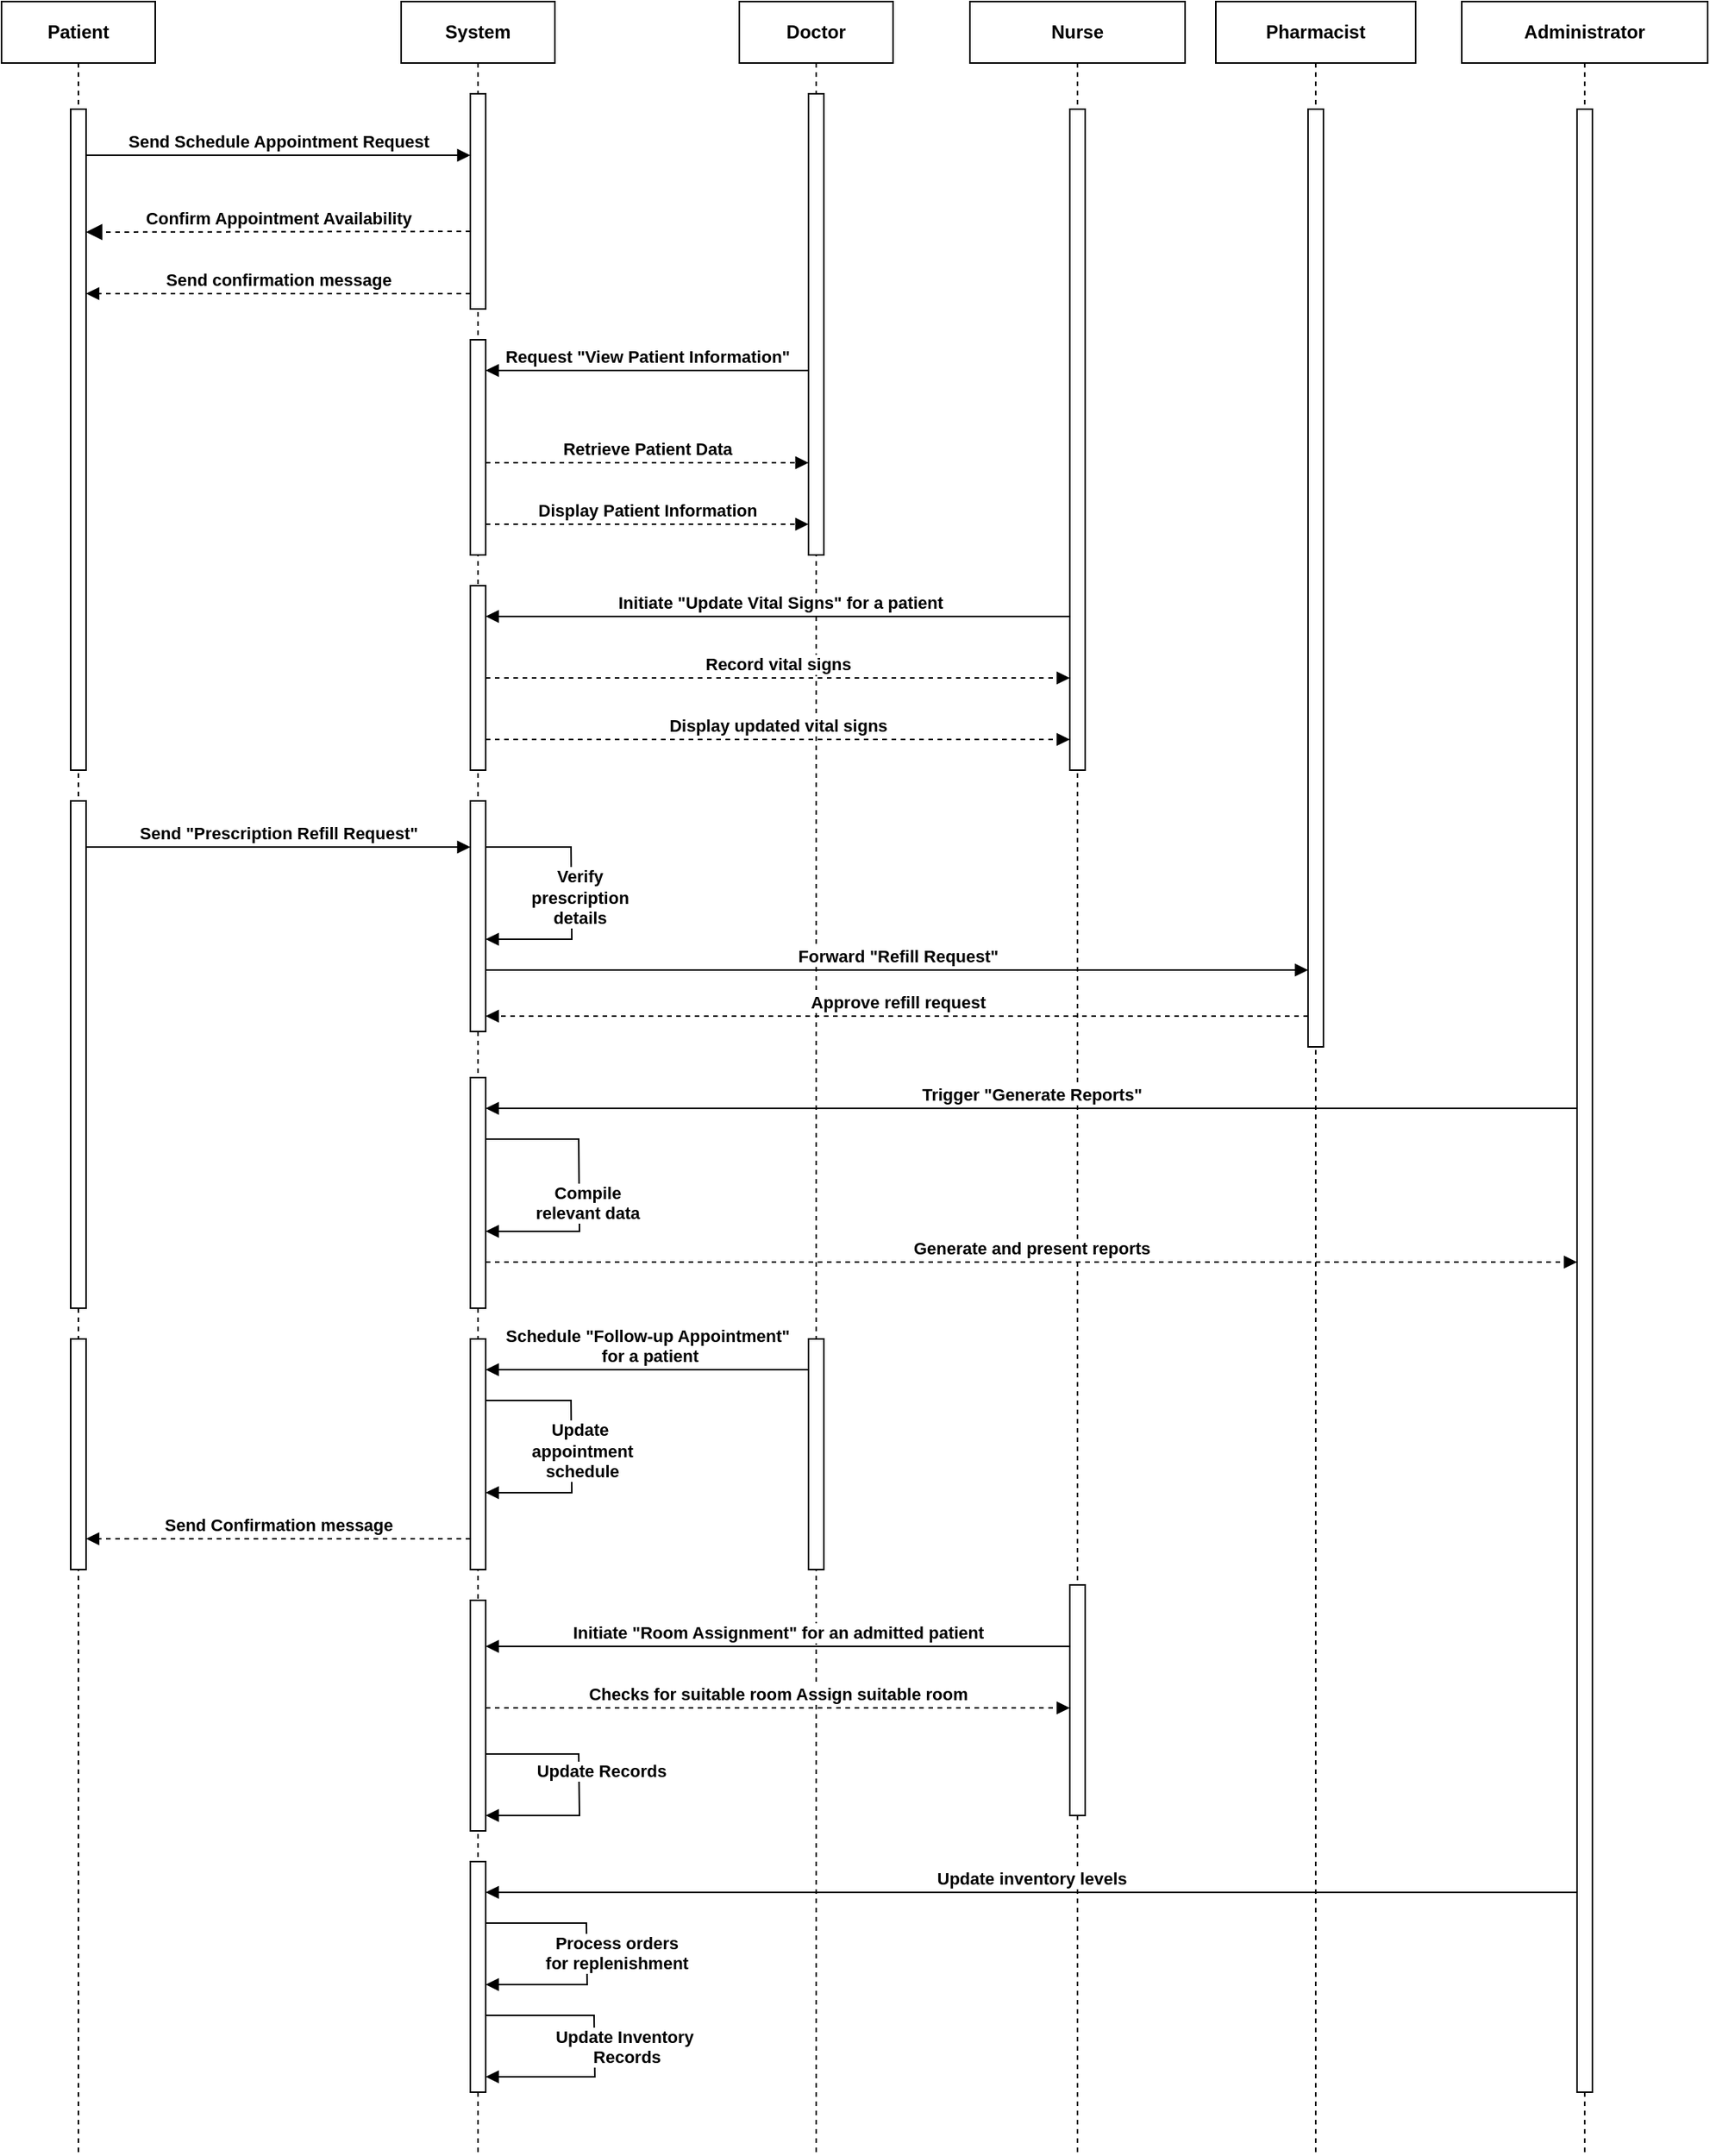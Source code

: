 <mxfile version="23.0.2" type="device">
  <diagram name="Page-1" id="fGpaU0cioU64Dm6NYEmM">
    <mxGraphModel dx="2625" dy="1325" grid="0" gridSize="10" guides="1" tooltips="1" connect="1" arrows="1" fold="1" page="1" pageScale="1" pageWidth="1400" pageHeight="1800" math="0" shadow="0">
      <root>
        <mxCell id="0" />
        <mxCell id="1" parent="0" />
        <mxCell id="N2BbNH4LacdsHP0uEI0M-1" value="&lt;b&gt;Nurse&lt;/b&gt;" style="shape=umlLifeline;perimeter=lifelinePerimeter;whiteSpace=wrap;html=1;container=1;dropTarget=0;collapsible=0;recursiveResize=0;outlineConnect=0;portConstraint=eastwest;newEdgeStyle={&quot;curved&quot;:0,&quot;rounded&quot;:0};" parent="1" vertex="1">
          <mxGeometry x="660" y="280" width="140" height="1400" as="geometry" />
        </mxCell>
        <mxCell id="N2BbNH4LacdsHP0uEI0M-5" value="" style="html=1;points=[[0,0,0,0,5],[0,1,0,0,-5],[1,0,0,0,5],[1,1,0,0,-5]];perimeter=orthogonalPerimeter;outlineConnect=0;targetShapes=umlLifeline;portConstraint=eastwest;newEdgeStyle={&quot;curved&quot;:0,&quot;rounded&quot;:0};" parent="N2BbNH4LacdsHP0uEI0M-1" vertex="1">
          <mxGeometry x="65" y="70" width="10" height="430" as="geometry" />
        </mxCell>
        <mxCell id="3WylFGTL6V5KNCHjThxE-23" value="" style="html=1;points=[[0,0,0,0,5],[0,1,0,0,-5],[1,0,0,0,5],[1,1,0,0,-5]];perimeter=orthogonalPerimeter;outlineConnect=0;targetShapes=umlLifeline;portConstraint=eastwest;newEdgeStyle={&quot;curved&quot;:0,&quot;rounded&quot;:0};" vertex="1" parent="N2BbNH4LacdsHP0uEI0M-1">
          <mxGeometry x="65" y="1030" width="10" height="150" as="geometry" />
        </mxCell>
        <mxCell id="N2BbNH4LacdsHP0uEI0M-2" value="&lt;b&gt;System&lt;/b&gt;" style="shape=umlLifeline;perimeter=lifelinePerimeter;whiteSpace=wrap;html=1;container=1;dropTarget=0;collapsible=0;recursiveResize=0;outlineConnect=0;portConstraint=eastwest;newEdgeStyle={&quot;curved&quot;:0,&quot;rounded&quot;:0};" parent="1" vertex="1">
          <mxGeometry x="290" y="280" width="100" height="1400" as="geometry" />
        </mxCell>
        <mxCell id="N2BbNH4LacdsHP0uEI0M-6" value="" style="html=1;points=[[0,0,0,0,5],[0,1,0,0,-5],[1,0,0,0,5],[1,1,0,0,-5]];perimeter=orthogonalPerimeter;outlineConnect=0;targetShapes=umlLifeline;portConstraint=eastwest;newEdgeStyle={&quot;curved&quot;:0,&quot;rounded&quot;:0};" parent="N2BbNH4LacdsHP0uEI0M-2" vertex="1">
          <mxGeometry x="45" y="60" width="10" height="140" as="geometry" />
        </mxCell>
        <mxCell id="oiEyuaVD5F941FXqjFUO-9" value="" style="html=1;points=[[0,0,0,0,5],[0,1,0,0,-5],[1,0,0,0,5],[1,1,0,0,-5]];perimeter=orthogonalPerimeter;outlineConnect=0;targetShapes=umlLifeline;portConstraint=eastwest;newEdgeStyle={&quot;curved&quot;:0,&quot;rounded&quot;:0};" parent="N2BbNH4LacdsHP0uEI0M-2" vertex="1">
          <mxGeometry x="45" y="220" width="10" height="140" as="geometry" />
        </mxCell>
        <mxCell id="3WylFGTL6V5KNCHjThxE-3" value="" style="html=1;points=[[0,0,0,0,5],[0,1,0,0,-5],[1,0,0,0,5],[1,1,0,0,-5]];perimeter=orthogonalPerimeter;outlineConnect=0;targetShapes=umlLifeline;portConstraint=eastwest;newEdgeStyle={&quot;curved&quot;:0,&quot;rounded&quot;:0};" vertex="1" parent="N2BbNH4LacdsHP0uEI0M-2">
          <mxGeometry x="45" y="380" width="10" height="120" as="geometry" />
        </mxCell>
        <mxCell id="3WylFGTL6V5KNCHjThxE-7" value="" style="html=1;points=[[0,0,0,0,5],[0,1,0,0,-5],[1,0,0,0,5],[1,1,0,0,-5]];perimeter=orthogonalPerimeter;outlineConnect=0;targetShapes=umlLifeline;portConstraint=eastwest;newEdgeStyle={&quot;curved&quot;:0,&quot;rounded&quot;:0};" vertex="1" parent="N2BbNH4LacdsHP0uEI0M-2">
          <mxGeometry x="45" y="520" width="10" height="150" as="geometry" />
        </mxCell>
        <mxCell id="oiEyuaVD5F941FXqjFUO-19" value="&lt;b&gt;Verify &lt;br&gt;prescription &lt;br&gt;details&lt;/b&gt;" style="html=1;verticalAlign=bottom;endArrow=block;curved=0;rounded=0;" parent="N2BbNH4LacdsHP0uEI0M-2" edge="1" target="3WylFGTL6V5KNCHjThxE-7" source="3WylFGTL6V5KNCHjThxE-7">
          <mxGeometry x="0.292" y="5" width="80" relative="1" as="geometry">
            <mxPoint x="60" y="550" as="sourcePoint" />
            <mxPoint x="60" y="610" as="targetPoint" />
            <Array as="points">
              <mxPoint x="110.5" y="550" />
              <mxPoint x="111" y="610" />
            </Array>
            <mxPoint as="offset" />
          </mxGeometry>
        </mxCell>
        <mxCell id="3WylFGTL6V5KNCHjThxE-13" value="" style="html=1;points=[[0,0,0,0,5],[0,1,0,0,-5],[1,0,0,0,5],[1,1,0,0,-5]];perimeter=orthogonalPerimeter;outlineConnect=0;targetShapes=umlLifeline;portConstraint=eastwest;newEdgeStyle={&quot;curved&quot;:0,&quot;rounded&quot;:0};" vertex="1" parent="N2BbNH4LacdsHP0uEI0M-2">
          <mxGeometry x="45" y="700" width="10" height="150" as="geometry" />
        </mxCell>
        <mxCell id="3WylFGTL6V5KNCHjThxE-14" value="&lt;b&gt;Compile &lt;br&gt;relevant data&lt;/b&gt;" style="html=1;verticalAlign=bottom;endArrow=block;curved=0;rounded=0;" edge="1" parent="N2BbNH4LacdsHP0uEI0M-2" source="3WylFGTL6V5KNCHjThxE-13" target="3WylFGTL6V5KNCHjThxE-13">
          <mxGeometry x="0.292" y="5" width="80" relative="1" as="geometry">
            <mxPoint x="60" y="740" as="sourcePoint" />
            <mxPoint x="60" y="800" as="targetPoint" />
            <Array as="points">
              <mxPoint x="115.5" y="740" />
              <mxPoint x="116" y="800" />
            </Array>
            <mxPoint as="offset" />
          </mxGeometry>
        </mxCell>
        <mxCell id="3WylFGTL6V5KNCHjThxE-17" value="" style="html=1;points=[[0,0,0,0,5],[0,1,0,0,-5],[1,0,0,0,5],[1,1,0,0,-5]];perimeter=orthogonalPerimeter;outlineConnect=0;targetShapes=umlLifeline;portConstraint=eastwest;newEdgeStyle={&quot;curved&quot;:0,&quot;rounded&quot;:0};" vertex="1" parent="N2BbNH4LacdsHP0uEI0M-2">
          <mxGeometry x="45" y="870" width="10" height="150" as="geometry" />
        </mxCell>
        <mxCell id="3WylFGTL6V5KNCHjThxE-20" value="&lt;b&gt;Update&lt;br&gt;&amp;nbsp;appointment&lt;br&gt;&amp;nbsp;schedule&lt;/b&gt;" style="html=1;verticalAlign=bottom;endArrow=block;curved=0;rounded=0;" edge="1" parent="N2BbNH4LacdsHP0uEI0M-2" source="3WylFGTL6V5KNCHjThxE-17" target="3WylFGTL6V5KNCHjThxE-17">
          <mxGeometry x="0.292" y="5" width="80" relative="1" as="geometry">
            <mxPoint x="70" y="910" as="sourcePoint" />
            <mxPoint x="70" y="970" as="targetPoint" />
            <Array as="points">
              <mxPoint x="110.5" y="910" />
              <mxPoint x="111" y="970" />
            </Array>
            <mxPoint as="offset" />
          </mxGeometry>
        </mxCell>
        <mxCell id="3WylFGTL6V5KNCHjThxE-25" value="" style="html=1;points=[[0,0,0,0,5],[0,1,0,0,-5],[1,0,0,0,5],[1,1,0,0,-5]];perimeter=orthogonalPerimeter;outlineConnect=0;targetShapes=umlLifeline;portConstraint=eastwest;newEdgeStyle={&quot;curved&quot;:0,&quot;rounded&quot;:0};" vertex="1" parent="N2BbNH4LacdsHP0uEI0M-2">
          <mxGeometry x="45" y="1040" width="10" height="150" as="geometry" />
        </mxCell>
        <mxCell id="3WylFGTL6V5KNCHjThxE-28" value="" style="html=1;points=[[0,0,0,0,5],[0,1,0,0,-5],[1,0,0,0,5],[1,1,0,0,-5]];perimeter=orthogonalPerimeter;outlineConnect=0;targetShapes=umlLifeline;portConstraint=eastwest;newEdgeStyle={&quot;curved&quot;:0,&quot;rounded&quot;:0};" vertex="1" parent="N2BbNH4LacdsHP0uEI0M-2">
          <mxGeometry x="45" y="1210" width="10" height="150" as="geometry" />
        </mxCell>
        <mxCell id="3WylFGTL6V5KNCHjThxE-30" value="&lt;b&gt;Process orders &lt;br&gt;for replenishment&lt;/b&gt;" style="html=1;verticalAlign=bottom;endArrow=block;curved=0;rounded=0;" edge="1" parent="N2BbNH4LacdsHP0uEI0M-2" source="3WylFGTL6V5KNCHjThxE-28" target="3WylFGTL6V5KNCHjThxE-28">
          <mxGeometry x="0.175" y="19" width="80" relative="1" as="geometry">
            <mxPoint x="70" y="1250" as="sourcePoint" />
            <mxPoint x="80" y="1290" as="targetPoint" />
            <Array as="points">
              <mxPoint x="120.5" y="1250" />
              <mxPoint x="121" y="1290" />
            </Array>
            <mxPoint as="offset" />
          </mxGeometry>
        </mxCell>
        <mxCell id="3WylFGTL6V5KNCHjThxE-31" value="&lt;b&gt;Update Inventory&lt;br&gt;&amp;nbsp;Records&lt;/b&gt;" style="html=1;verticalAlign=bottom;endArrow=block;curved=0;rounded=0;" edge="1" parent="N2BbNH4LacdsHP0uEI0M-2" source="3WylFGTL6V5KNCHjThxE-28" target="3WylFGTL6V5KNCHjThxE-28">
          <mxGeometry x="0.175" y="19" width="80" relative="1" as="geometry">
            <mxPoint x="60" y="1310" as="sourcePoint" />
            <mxPoint x="60" y="1350" as="targetPoint" />
            <Array as="points">
              <mxPoint x="125.5" y="1310" />
              <mxPoint x="126" y="1350" />
            </Array>
            <mxPoint as="offset" />
          </mxGeometry>
        </mxCell>
        <mxCell id="N2BbNH4LacdsHP0uEI0M-3" value="&lt;b style=&quot;border-color: var(--border-color);&quot;&gt;Doctor&lt;/b&gt;" style="shape=umlLifeline;perimeter=lifelinePerimeter;whiteSpace=wrap;html=1;container=1;dropTarget=0;collapsible=0;recursiveResize=0;outlineConnect=0;portConstraint=eastwest;newEdgeStyle={&quot;curved&quot;:0,&quot;rounded&quot;:0};" parent="1" vertex="1">
          <mxGeometry x="510" y="280" width="100" height="1400" as="geometry" />
        </mxCell>
        <mxCell id="oiEyuaVD5F941FXqjFUO-2" value="" style="html=1;points=[[0,0,0,0,5],[0,1,0,0,-5],[1,0,0,0,5],[1,1,0,0,-5]];perimeter=orthogonalPerimeter;outlineConnect=0;targetShapes=umlLifeline;portConstraint=eastwest;newEdgeStyle={&quot;curved&quot;:0,&quot;rounded&quot;:0};" parent="N2BbNH4LacdsHP0uEI0M-3" vertex="1">
          <mxGeometry x="45" y="60" width="10" height="300" as="geometry" />
        </mxCell>
        <mxCell id="3WylFGTL6V5KNCHjThxE-16" value="" style="html=1;points=[[0,0,0,0,5],[0,1,0,0,-5],[1,0,0,0,5],[1,1,0,0,-5]];perimeter=orthogonalPerimeter;outlineConnect=0;targetShapes=umlLifeline;portConstraint=eastwest;newEdgeStyle={&quot;curved&quot;:0,&quot;rounded&quot;:0};" vertex="1" parent="N2BbNH4LacdsHP0uEI0M-3">
          <mxGeometry x="45" y="870" width="10" height="150" as="geometry" />
        </mxCell>
        <mxCell id="N2BbNH4LacdsHP0uEI0M-4" value="&lt;b style=&quot;border-color: var(--border-color);&quot;&gt;Patient&lt;/b&gt;" style="shape=umlLifeline;perimeter=lifelinePerimeter;whiteSpace=wrap;html=1;container=1;dropTarget=0;collapsible=0;recursiveResize=0;outlineConnect=0;portConstraint=eastwest;newEdgeStyle={&quot;curved&quot;:0,&quot;rounded&quot;:0};" parent="1" vertex="1">
          <mxGeometry x="30" y="280" width="100" height="1400" as="geometry" />
        </mxCell>
        <mxCell id="oiEyuaVD5F941FXqjFUO-3" value="" style="html=1;points=[[0,0,0,0,5],[0,1,0,0,-5],[1,0,0,0,5],[1,1,0,0,-5]];perimeter=orthogonalPerimeter;outlineConnect=0;targetShapes=umlLifeline;portConstraint=eastwest;newEdgeStyle={&quot;curved&quot;:0,&quot;rounded&quot;:0};" parent="N2BbNH4LacdsHP0uEI0M-4" vertex="1">
          <mxGeometry x="45" y="70" width="10" height="430" as="geometry" />
        </mxCell>
        <mxCell id="3WylFGTL6V5KNCHjThxE-8" value="" style="html=1;points=[[0,0,0,0,5],[0,1,0,0,-5],[1,0,0,0,5],[1,1,0,0,-5]];perimeter=orthogonalPerimeter;outlineConnect=0;targetShapes=umlLifeline;portConstraint=eastwest;newEdgeStyle={&quot;curved&quot;:0,&quot;rounded&quot;:0};" vertex="1" parent="N2BbNH4LacdsHP0uEI0M-4">
          <mxGeometry x="45" y="520" width="10" height="330" as="geometry" />
        </mxCell>
        <mxCell id="3WylFGTL6V5KNCHjThxE-21" value="" style="html=1;points=[[0,0,0,0,5],[0,1,0,0,-5],[1,0,0,0,5],[1,1,0,0,-5]];perimeter=orthogonalPerimeter;outlineConnect=0;targetShapes=umlLifeline;portConstraint=eastwest;newEdgeStyle={&quot;curved&quot;:0,&quot;rounded&quot;:0};" vertex="1" parent="N2BbNH4LacdsHP0uEI0M-4">
          <mxGeometry x="45" y="870" width="10" height="150" as="geometry" />
        </mxCell>
        <mxCell id="oiEyuaVD5F941FXqjFUO-4" value="&lt;b&gt;Send Schedule Appointment Request&lt;/b&gt;" style="html=1;verticalAlign=bottom;endArrow=block;curved=0;rounded=0;" parent="1" source="oiEyuaVD5F941FXqjFUO-3" target="N2BbNH4LacdsHP0uEI0M-6" edge="1">
          <mxGeometry width="80" relative="1" as="geometry">
            <mxPoint x="95" y="380" as="sourcePoint" />
            <mxPoint x="290" y="380" as="targetPoint" />
            <Array as="points">
              <mxPoint x="200" y="380" />
            </Array>
          </mxGeometry>
        </mxCell>
        <mxCell id="oiEyuaVD5F941FXqjFUO-5" value="&lt;b&gt;Confirm Appointment Availability&lt;/b&gt;" style="html=1;verticalAlign=bottom;endArrow=block;dashed=1;endSize=8;curved=0;rounded=0;endFill=1;" parent="1" edge="1">
          <mxGeometry relative="1" as="geometry">
            <mxPoint x="335" y="429.5" as="sourcePoint" />
            <mxPoint x="85" y="430" as="targetPoint" />
          </mxGeometry>
        </mxCell>
        <mxCell id="oiEyuaVD5F941FXqjFUO-10" value="&lt;b&gt;Request &quot;View Patient Information&quot;&lt;/b&gt;" style="html=1;verticalAlign=bottom;endArrow=block;curved=0;rounded=0;" parent="1" edge="1" source="oiEyuaVD5F941FXqjFUO-2">
          <mxGeometry width="80" relative="1" as="geometry">
            <mxPoint x="535" y="520" as="sourcePoint" />
            <mxPoint x="345" y="520" as="targetPoint" />
            <mxPoint as="offset" />
          </mxGeometry>
        </mxCell>
        <mxCell id="oiEyuaVD5F941FXqjFUO-20" value="&lt;b&gt;Send confirmation message&lt;/b&gt;" style="html=1;verticalAlign=bottom;endArrow=block;dashed=1;curved=0;rounded=0;endFill=1;" parent="1" edge="1">
          <mxGeometry relative="1" as="geometry">
            <mxPoint x="335" y="470" as="sourcePoint" />
            <mxPoint x="85" y="470" as="targetPoint" />
          </mxGeometry>
        </mxCell>
        <mxCell id="oiEyuaVD5F941FXqjFUO-23" value="&lt;b&gt;Administrator&lt;/b&gt;" style="shape=umlLifeline;perimeter=lifelinePerimeter;whiteSpace=wrap;html=1;container=1;dropTarget=0;collapsible=0;recursiveResize=0;outlineConnect=0;portConstraint=eastwest;newEdgeStyle={&quot;curved&quot;:0,&quot;rounded&quot;:0};" parent="1" vertex="1">
          <mxGeometry x="980" y="280" width="160" height="1400" as="geometry" />
        </mxCell>
        <mxCell id="oiEyuaVD5F941FXqjFUO-24" value="" style="html=1;points=[[0,0,0,0,5],[0,1,0,0,-5],[1,0,0,0,5],[1,1,0,0,-5]];perimeter=orthogonalPerimeter;outlineConnect=0;targetShapes=umlLifeline;portConstraint=eastwest;newEdgeStyle={&quot;curved&quot;:0,&quot;rounded&quot;:0};" parent="oiEyuaVD5F941FXqjFUO-23" vertex="1">
          <mxGeometry x="75" y="70" width="10" height="1290" as="geometry" />
        </mxCell>
        <mxCell id="oiEyuaVD5F941FXqjFUO-25" value="&lt;b&gt;Pharmacist&lt;/b&gt;" style="shape=umlLifeline;perimeter=lifelinePerimeter;whiteSpace=wrap;html=1;container=1;dropTarget=0;collapsible=0;recursiveResize=0;outlineConnect=0;portConstraint=eastwest;newEdgeStyle={&quot;curved&quot;:0,&quot;rounded&quot;:0};" parent="1" vertex="1">
          <mxGeometry x="820" y="280" width="130" height="1400" as="geometry" />
        </mxCell>
        <mxCell id="oiEyuaVD5F941FXqjFUO-26" value="" style="html=1;points=[[0,0,0,0,5],[0,1,0,0,-5],[1,0,0,0,5],[1,1,0,0,-5]];perimeter=orthogonalPerimeter;outlineConnect=0;targetShapes=umlLifeline;portConstraint=eastwest;newEdgeStyle={&quot;curved&quot;:0,&quot;rounded&quot;:0};" parent="oiEyuaVD5F941FXqjFUO-25" vertex="1">
          <mxGeometry x="60" y="70" width="10" height="610" as="geometry" />
        </mxCell>
        <mxCell id="3WylFGTL6V5KNCHjThxE-1" value="&lt;b&gt;Retrieve Patient Data&lt;/b&gt;" style="html=1;verticalAlign=bottom;endArrow=block;curved=0;rounded=0;dashed=1;" edge="1" parent="1">
          <mxGeometry width="80" relative="1" as="geometry">
            <mxPoint x="345" y="580" as="sourcePoint" />
            <mxPoint x="555" y="580" as="targetPoint" />
            <Array as="points">
              <mxPoint x="510" y="580" />
              <mxPoint x="520" y="580" />
            </Array>
          </mxGeometry>
        </mxCell>
        <mxCell id="3WylFGTL6V5KNCHjThxE-2" value="&lt;b&gt;Display Patient Information&lt;/b&gt;" style="html=1;verticalAlign=bottom;endArrow=block;curved=0;rounded=0;dashed=1;" edge="1" parent="1">
          <mxGeometry width="80" relative="1" as="geometry">
            <mxPoint x="345" y="620" as="sourcePoint" />
            <mxPoint x="555" y="620" as="targetPoint" />
          </mxGeometry>
        </mxCell>
        <mxCell id="3WylFGTL6V5KNCHjThxE-4" value="&lt;b&gt;&amp;nbsp;Initiate &quot;Update Vital Signs&quot; for a patient&lt;/b&gt;" style="html=1;verticalAlign=bottom;endArrow=block;curved=0;rounded=0;" edge="1" parent="1">
          <mxGeometry width="80" relative="1" as="geometry">
            <mxPoint x="725" y="680" as="sourcePoint" />
            <mxPoint x="345" y="680" as="targetPoint" />
            <mxPoint as="offset" />
          </mxGeometry>
        </mxCell>
        <mxCell id="3WylFGTL6V5KNCHjThxE-5" value="&lt;b&gt;Record vital signs&lt;/b&gt;" style="html=1;verticalAlign=bottom;endArrow=block;curved=0;rounded=0;dashed=1;" edge="1" parent="1" source="3WylFGTL6V5KNCHjThxE-3" target="N2BbNH4LacdsHP0uEI0M-5">
          <mxGeometry width="80" relative="1" as="geometry">
            <mxPoint x="350" y="720" as="sourcePoint" />
            <mxPoint x="560" y="720" as="targetPoint" />
            <Array as="points">
              <mxPoint x="515" y="720" />
              <mxPoint x="525" y="720" />
            </Array>
          </mxGeometry>
        </mxCell>
        <mxCell id="3WylFGTL6V5KNCHjThxE-6" value="&lt;b&gt;Display updated vital signs&lt;/b&gt;" style="html=1;verticalAlign=bottom;endArrow=block;curved=0;rounded=0;dashed=1;" edge="1" parent="1" source="3WylFGTL6V5KNCHjThxE-3" target="N2BbNH4LacdsHP0uEI0M-5">
          <mxGeometry width="80" relative="1" as="geometry">
            <mxPoint x="350" y="760" as="sourcePoint" />
            <mxPoint x="730" y="760" as="targetPoint" />
            <Array as="points">
              <mxPoint x="520" y="760" />
              <mxPoint x="530" y="760" />
            </Array>
          </mxGeometry>
        </mxCell>
        <mxCell id="3WylFGTL6V5KNCHjThxE-9" value="&lt;b&gt;Send &quot;Prescription Refill Request&quot;&lt;/b&gt;" style="html=1;verticalAlign=bottom;endArrow=block;curved=0;rounded=0;" edge="1" parent="1" source="3WylFGTL6V5KNCHjThxE-8" target="3WylFGTL6V5KNCHjThxE-7">
          <mxGeometry width="80" relative="1" as="geometry">
            <mxPoint x="110" y="830" as="sourcePoint" />
            <mxPoint x="300" y="830" as="targetPoint" />
            <Array as="points">
              <mxPoint x="225" y="830" />
            </Array>
          </mxGeometry>
        </mxCell>
        <mxCell id="3WylFGTL6V5KNCHjThxE-10" value="&lt;b&gt;Forward &quot;Refill Request&quot;&lt;/b&gt;" style="html=1;verticalAlign=bottom;endArrow=block;curved=0;rounded=0;" edge="1" parent="1" source="3WylFGTL6V5KNCHjThxE-7" target="oiEyuaVD5F941FXqjFUO-26">
          <mxGeometry width="80" relative="1" as="geometry">
            <mxPoint x="390" y="910" as="sourcePoint" />
            <mxPoint x="640" y="910" as="targetPoint" />
            <Array as="points">
              <mxPoint x="530" y="910" />
            </Array>
          </mxGeometry>
        </mxCell>
        <mxCell id="3WylFGTL6V5KNCHjThxE-11" value="&lt;b&gt;Approve refill request&lt;/b&gt;" style="html=1;verticalAlign=bottom;endArrow=block;dashed=1;curved=0;rounded=0;endFill=1;" edge="1" parent="1">
          <mxGeometry relative="1" as="geometry">
            <mxPoint x="880" y="940" as="sourcePoint" />
            <mxPoint x="345" y="940" as="targetPoint" />
          </mxGeometry>
        </mxCell>
        <mxCell id="3WylFGTL6V5KNCHjThxE-12" value="&lt;b&gt;Trigger &quot;Generate Reports&quot;&lt;/b&gt;" style="html=1;verticalAlign=bottom;endArrow=block;curved=0;rounded=0;" edge="1" parent="1">
          <mxGeometry width="80" relative="1" as="geometry">
            <mxPoint x="1055" y="1000" as="sourcePoint" />
            <mxPoint x="345" y="1000" as="targetPoint" />
            <mxPoint as="offset" />
          </mxGeometry>
        </mxCell>
        <mxCell id="3WylFGTL6V5KNCHjThxE-15" value="&lt;b&gt;Generate and present reports&lt;/b&gt;" style="html=1;verticalAlign=bottom;endArrow=block;curved=0;rounded=0;dashed=1;" edge="1" parent="1" source="3WylFGTL6V5KNCHjThxE-13" target="oiEyuaVD5F941FXqjFUO-24">
          <mxGeometry width="80" relative="1" as="geometry">
            <mxPoint x="380" y="1100" as="sourcePoint" />
            <mxPoint x="760" y="1100" as="targetPoint" />
            <Array as="points">
              <mxPoint x="555" y="1100" />
              <mxPoint x="565" y="1100" />
            </Array>
            <mxPoint as="offset" />
          </mxGeometry>
        </mxCell>
        <mxCell id="3WylFGTL6V5KNCHjThxE-18" value="&lt;b&gt;Schedule &quot;Follow-up Appointment&quot;&lt;br&gt;&amp;nbsp;for a patient&lt;/b&gt;" style="html=1;verticalAlign=bottom;endArrow=block;curved=0;rounded=0;" edge="1" parent="1">
          <mxGeometry width="80" relative="1" as="geometry">
            <mxPoint x="555" y="1170" as="sourcePoint" />
            <mxPoint x="345" y="1170" as="targetPoint" />
            <mxPoint as="offset" />
          </mxGeometry>
        </mxCell>
        <mxCell id="3WylFGTL6V5KNCHjThxE-22" value="&lt;b&gt;Send Confirmation message&lt;/b&gt;" style="html=1;verticalAlign=bottom;endArrow=block;dashed=1;curved=0;rounded=0;endFill=1;" edge="1" parent="1">
          <mxGeometry relative="1" as="geometry">
            <mxPoint x="335" y="1280" as="sourcePoint" />
            <mxPoint x="85" y="1280" as="targetPoint" />
          </mxGeometry>
        </mxCell>
        <mxCell id="3WylFGTL6V5KNCHjThxE-24" value="&lt;b&gt;Initiate &quot;Room Assignment&quot; for an admitted patient&lt;/b&gt;" style="html=1;verticalAlign=bottom;endArrow=block;curved=0;rounded=0;" edge="1" parent="1">
          <mxGeometry width="80" relative="1" as="geometry">
            <mxPoint x="725" y="1350" as="sourcePoint" />
            <mxPoint x="345" y="1350" as="targetPoint" />
            <mxPoint as="offset" />
          </mxGeometry>
        </mxCell>
        <mxCell id="3WylFGTL6V5KNCHjThxE-26" value="&lt;b&gt;Update Records&lt;/b&gt;" style="html=1;verticalAlign=bottom;endArrow=block;curved=0;rounded=0;" edge="1" parent="1">
          <mxGeometry x="-0.001" y="14" width="80" relative="1" as="geometry">
            <mxPoint x="345" y="1420" as="sourcePoint" />
            <mxPoint x="345" y="1460" as="targetPoint" />
            <Array as="points">
              <mxPoint x="405.5" y="1420" />
              <mxPoint x="406" y="1460" />
            </Array>
            <mxPoint as="offset" />
          </mxGeometry>
        </mxCell>
        <mxCell id="3WylFGTL6V5KNCHjThxE-27" value="&lt;b&gt;Checks for suitable room Assign suitable room&lt;/b&gt;" style="html=1;verticalAlign=bottom;endArrow=block;curved=0;rounded=0;dashed=1;" edge="1" parent="1" source="3WylFGTL6V5KNCHjThxE-25" target="3WylFGTL6V5KNCHjThxE-23">
          <mxGeometry width="80" relative="1" as="geometry">
            <mxPoint x="400" y="1390" as="sourcePoint" />
            <mxPoint x="680" y="1390" as="targetPoint" />
            <Array as="points">
              <mxPoint x="610" y="1390" />
              <mxPoint x="620" y="1390" />
            </Array>
            <mxPoint as="offset" />
          </mxGeometry>
        </mxCell>
        <mxCell id="3WylFGTL6V5KNCHjThxE-29" value="&lt;b&gt;Update inventory levels&lt;/b&gt;" style="html=1;verticalAlign=bottom;endArrow=block;curved=0;rounded=0;" edge="1" parent="1">
          <mxGeometry width="80" relative="1" as="geometry">
            <mxPoint x="1055" y="1510" as="sourcePoint" />
            <mxPoint x="345" y="1510" as="targetPoint" />
            <mxPoint as="offset" />
          </mxGeometry>
        </mxCell>
      </root>
    </mxGraphModel>
  </diagram>
</mxfile>
